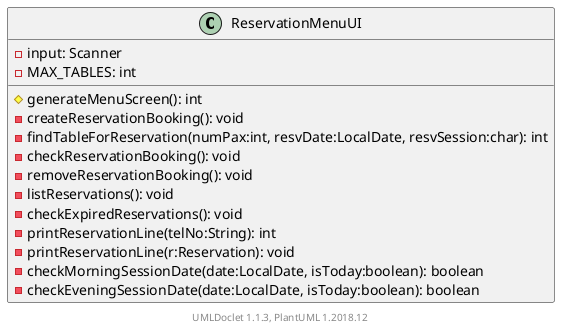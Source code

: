 @startuml

    class ReservationMenuUI [[../sg/edu/ntu/scse/cz2002/ui/ReservationMenuUI.html]] {
        -input: Scanner
        -MAX_TABLES: int
        #generateMenuScreen(): int
        -createReservationBooking(): void
        -findTableForReservation(numPax:int, resvDate:LocalDate, resvSession:char): int
        -checkReservationBooking(): void
        -removeReservationBooking(): void
        -listReservations(): void
        -checkExpiredReservations(): void
        -printReservationLine(telNo:String): int
        -printReservationLine(r:Reservation): void
        -checkMorningSessionDate(date:LocalDate, isToday:boolean): boolean
        -checkEveningSessionDate(date:LocalDate, isToday:boolean): boolean
    }


    center footer UMLDoclet 1.1.3, PlantUML 1.2018.12
@enduml
